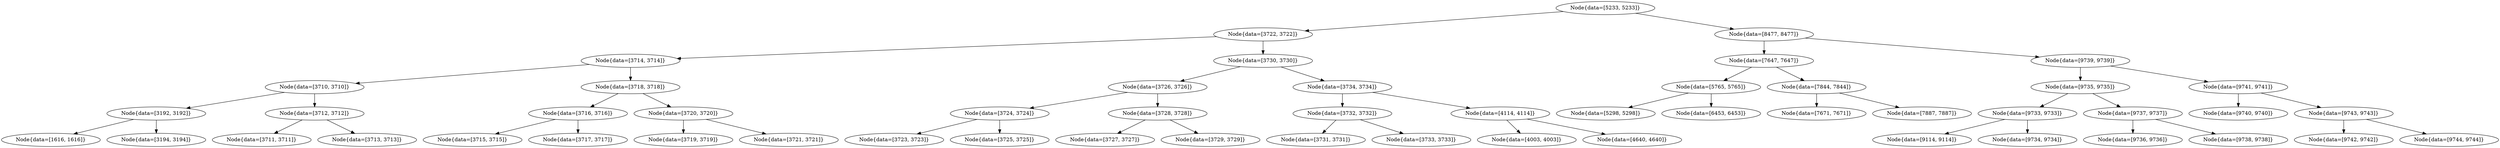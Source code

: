 digraph G{
978569066 [label="Node{data=[5233, 5233]}"]
978569066 -> 1058116914
1058116914 [label="Node{data=[3722, 3722]}"]
1058116914 -> 1102757209
1102757209 [label="Node{data=[3714, 3714]}"]
1102757209 -> 556505339
556505339 [label="Node{data=[3710, 3710]}"]
556505339 -> 90661667
90661667 [label="Node{data=[3192, 3192]}"]
90661667 -> 913104568
913104568 [label="Node{data=[1616, 1616]}"]
90661667 -> 581496153
581496153 [label="Node{data=[3194, 3194]}"]
556505339 -> 1597588919
1597588919 [label="Node{data=[3712, 3712]}"]
1597588919 -> 1635339016
1635339016 [label="Node{data=[3711, 3711]}"]
1597588919 -> 825278593
825278593 [label="Node{data=[3713, 3713]}"]
1102757209 -> 1419194843
1419194843 [label="Node{data=[3718, 3718]}"]
1419194843 -> 1092010499
1092010499 [label="Node{data=[3716, 3716]}"]
1092010499 -> 1788665890
1788665890 [label="Node{data=[3715, 3715]}"]
1092010499 -> 1570701624
1570701624 [label="Node{data=[3717, 3717]}"]
1419194843 -> 820767417
820767417 [label="Node{data=[3720, 3720]}"]
820767417 -> 1192894589
1192894589 [label="Node{data=[3719, 3719]}"]
820767417 -> 1250575692
1250575692 [label="Node{data=[3721, 3721]}"]
1058116914 -> 1866013668
1866013668 [label="Node{data=[3730, 3730]}"]
1866013668 -> 6851224
6851224 [label="Node{data=[3726, 3726]}"]
6851224 -> 384256800
384256800 [label="Node{data=[3724, 3724]}"]
384256800 -> 241159317
241159317 [label="Node{data=[3723, 3723]}"]
384256800 -> 689836161
689836161 [label="Node{data=[3725, 3725]}"]
6851224 -> 1843819376
1843819376 [label="Node{data=[3728, 3728]}"]
1843819376 -> 1098156967
1098156967 [label="Node{data=[3727, 3727]}"]
1843819376 -> 834657400
834657400 [label="Node{data=[3729, 3729]}"]
1866013668 -> 1752975574
1752975574 [label="Node{data=[3734, 3734]}"]
1752975574 -> 912251738
912251738 [label="Node{data=[3732, 3732]}"]
912251738 -> 1402165125
1402165125 [label="Node{data=[3731, 3731]}"]
912251738 -> 478158227
478158227 [label="Node{data=[3733, 3733]}"]
1752975574 -> 380689453
380689453 [label="Node{data=[4114, 4114]}"]
380689453 -> 1585270954
1585270954 [label="Node{data=[4003, 4003]}"]
380689453 -> 396037023
396037023 [label="Node{data=[4640, 4640]}"]
978569066 -> 200011898
200011898 [label="Node{data=[8477, 8477]}"]
200011898 -> 455738526
455738526 [label="Node{data=[7647, 7647]}"]
455738526 -> 795279185
795279185 [label="Node{data=[5765, 5765]}"]
795279185 -> 1626267345
1626267345 [label="Node{data=[5298, 5298]}"]
795279185 -> 877824662
877824662 [label="Node{data=[6453, 6453]}"]
455738526 -> 2132244086
2132244086 [label="Node{data=[7844, 7844]}"]
2132244086 -> 1729335986
1729335986 [label="Node{data=[7671, 7671]}"]
2132244086 -> 1906163927
1906163927 [label="Node{data=[7887, 7887]}"]
200011898 -> 1362883144
1362883144 [label="Node{data=[9739, 9739]}"]
1362883144 -> 358320863
358320863 [label="Node{data=[9735, 9735]}"]
358320863 -> 1856376004
1856376004 [label="Node{data=[9733, 9733]}"]
1856376004 -> 1906500287
1906500287 [label="Node{data=[9114, 9114]}"]
1856376004 -> 2131093361
2131093361 [label="Node{data=[9734, 9734]}"]
358320863 -> 918652732
918652732 [label="Node{data=[9737, 9737]}"]
918652732 -> 1751084300
1751084300 [label="Node{data=[9736, 9736]}"]
918652732 -> 235851170
235851170 [label="Node{data=[9738, 9738]}"]
1362883144 -> 1591774589
1591774589 [label="Node{data=[9741, 9741]}"]
1591774589 -> 1679956474
1679956474 [label="Node{data=[9740, 9740]}"]
1591774589 -> 2005282687
2005282687 [label="Node{data=[9743, 9743]}"]
2005282687 -> 253595632
253595632 [label="Node{data=[9742, 9742]}"]
2005282687 -> 1439457291
1439457291 [label="Node{data=[9744, 9744]}"]
}